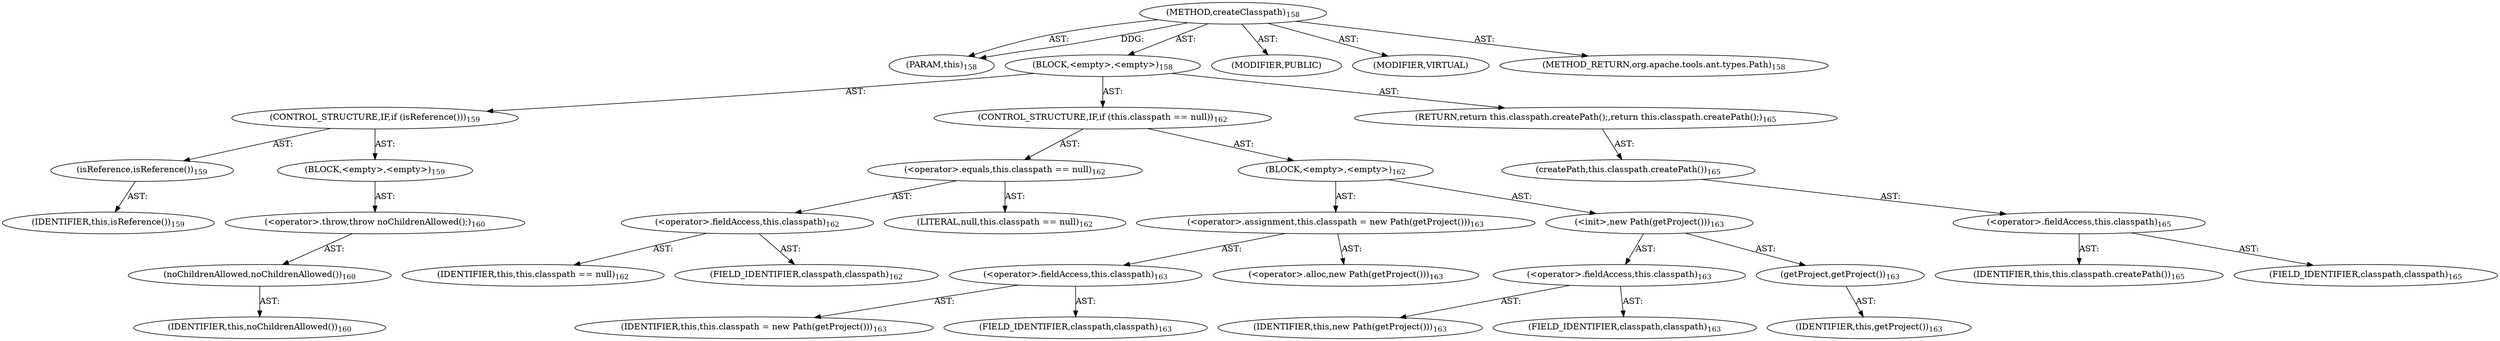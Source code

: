 digraph "createClasspath" {  
"111669149701" [label = <(METHOD,createClasspath)<SUB>158</SUB>> ]
"115964116995" [label = <(PARAM,this)<SUB>158</SUB>> ]
"25769803793" [label = <(BLOCK,&lt;empty&gt;,&lt;empty&gt;)<SUB>158</SUB>> ]
"47244640268" [label = <(CONTROL_STRUCTURE,IF,if (isReference()))<SUB>159</SUB>> ]
"30064771137" [label = <(isReference,isReference())<SUB>159</SUB>> ]
"68719476748" [label = <(IDENTIFIER,this,isReference())<SUB>159</SUB>> ]
"25769803794" [label = <(BLOCK,&lt;empty&gt;,&lt;empty&gt;)<SUB>159</SUB>> ]
"30064771138" [label = <(&lt;operator&gt;.throw,throw noChildrenAllowed();)<SUB>160</SUB>> ]
"30064771139" [label = <(noChildrenAllowed,noChildrenAllowed())<SUB>160</SUB>> ]
"68719476749" [label = <(IDENTIFIER,this,noChildrenAllowed())<SUB>160</SUB>> ]
"47244640269" [label = <(CONTROL_STRUCTURE,IF,if (this.classpath == null))<SUB>162</SUB>> ]
"30064771140" [label = <(&lt;operator&gt;.equals,this.classpath == null)<SUB>162</SUB>> ]
"30064771141" [label = <(&lt;operator&gt;.fieldAccess,this.classpath)<SUB>162</SUB>> ]
"68719476750" [label = <(IDENTIFIER,this,this.classpath == null)<SUB>162</SUB>> ]
"55834574869" [label = <(FIELD_IDENTIFIER,classpath,classpath)<SUB>162</SUB>> ]
"90194313233" [label = <(LITERAL,null,this.classpath == null)<SUB>162</SUB>> ]
"25769803795" [label = <(BLOCK,&lt;empty&gt;,&lt;empty&gt;)<SUB>162</SUB>> ]
"30064771142" [label = <(&lt;operator&gt;.assignment,this.classpath = new Path(getProject()))<SUB>163</SUB>> ]
"30064771143" [label = <(&lt;operator&gt;.fieldAccess,this.classpath)<SUB>163</SUB>> ]
"68719476751" [label = <(IDENTIFIER,this,this.classpath = new Path(getProject()))<SUB>163</SUB>> ]
"55834574870" [label = <(FIELD_IDENTIFIER,classpath,classpath)<SUB>163</SUB>> ]
"30064771144" [label = <(&lt;operator&gt;.alloc,new Path(getProject()))<SUB>163</SUB>> ]
"30064771145" [label = <(&lt;init&gt;,new Path(getProject()))<SUB>163</SUB>> ]
"30064771146" [label = <(&lt;operator&gt;.fieldAccess,this.classpath)<SUB>163</SUB>> ]
"68719476794" [label = <(IDENTIFIER,this,new Path(getProject()))<SUB>163</SUB>> ]
"55834574871" [label = <(FIELD_IDENTIFIER,classpath,classpath)<SUB>163</SUB>> ]
"30064771147" [label = <(getProject,getProject())<SUB>163</SUB>> ]
"68719476752" [label = <(IDENTIFIER,this,getProject())<SUB>163</SUB>> ]
"146028888064" [label = <(RETURN,return this.classpath.createPath();,return this.classpath.createPath();)<SUB>165</SUB>> ]
"30064771148" [label = <(createPath,this.classpath.createPath())<SUB>165</SUB>> ]
"30064771149" [label = <(&lt;operator&gt;.fieldAccess,this.classpath)<SUB>165</SUB>> ]
"68719476753" [label = <(IDENTIFIER,this,this.classpath.createPath())<SUB>165</SUB>> ]
"55834574872" [label = <(FIELD_IDENTIFIER,classpath,classpath)<SUB>165</SUB>> ]
"133143986190" [label = <(MODIFIER,PUBLIC)> ]
"133143986191" [label = <(MODIFIER,VIRTUAL)> ]
"128849018885" [label = <(METHOD_RETURN,org.apache.tools.ant.types.Path)<SUB>158</SUB>> ]
  "111669149701" -> "115964116995"  [ label = "AST: "] 
  "111669149701" -> "25769803793"  [ label = "AST: "] 
  "111669149701" -> "133143986190"  [ label = "AST: "] 
  "111669149701" -> "133143986191"  [ label = "AST: "] 
  "111669149701" -> "128849018885"  [ label = "AST: "] 
  "25769803793" -> "47244640268"  [ label = "AST: "] 
  "25769803793" -> "47244640269"  [ label = "AST: "] 
  "25769803793" -> "146028888064"  [ label = "AST: "] 
  "47244640268" -> "30064771137"  [ label = "AST: "] 
  "47244640268" -> "25769803794"  [ label = "AST: "] 
  "30064771137" -> "68719476748"  [ label = "AST: "] 
  "25769803794" -> "30064771138"  [ label = "AST: "] 
  "30064771138" -> "30064771139"  [ label = "AST: "] 
  "30064771139" -> "68719476749"  [ label = "AST: "] 
  "47244640269" -> "30064771140"  [ label = "AST: "] 
  "47244640269" -> "25769803795"  [ label = "AST: "] 
  "30064771140" -> "30064771141"  [ label = "AST: "] 
  "30064771140" -> "90194313233"  [ label = "AST: "] 
  "30064771141" -> "68719476750"  [ label = "AST: "] 
  "30064771141" -> "55834574869"  [ label = "AST: "] 
  "25769803795" -> "30064771142"  [ label = "AST: "] 
  "25769803795" -> "30064771145"  [ label = "AST: "] 
  "30064771142" -> "30064771143"  [ label = "AST: "] 
  "30064771142" -> "30064771144"  [ label = "AST: "] 
  "30064771143" -> "68719476751"  [ label = "AST: "] 
  "30064771143" -> "55834574870"  [ label = "AST: "] 
  "30064771145" -> "30064771146"  [ label = "AST: "] 
  "30064771145" -> "30064771147"  [ label = "AST: "] 
  "30064771146" -> "68719476794"  [ label = "AST: "] 
  "30064771146" -> "55834574871"  [ label = "AST: "] 
  "30064771147" -> "68719476752"  [ label = "AST: "] 
  "146028888064" -> "30064771148"  [ label = "AST: "] 
  "30064771148" -> "30064771149"  [ label = "AST: "] 
  "30064771149" -> "68719476753"  [ label = "AST: "] 
  "30064771149" -> "55834574872"  [ label = "AST: "] 
  "111669149701" -> "115964116995"  [ label = "DDG: "] 
}

